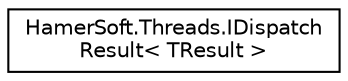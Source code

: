 digraph "Graphical Class Hierarchy"
{
 // LATEX_PDF_SIZE
  edge [fontname="Helvetica",fontsize="10",labelfontname="Helvetica",labelfontsize="10"];
  node [fontname="Helvetica",fontsize="10",shape=record];
  rankdir="LR";
  Node0 [label="HamerSoft.Threads.IDispatch\lResult\< TResult \>",height=0.2,width=0.4,color="black", fillcolor="white", style="filled",URL="$interfaceHamerSoft_1_1Threads_1_1IDispatchResult.html",tooltip=" "];
}
